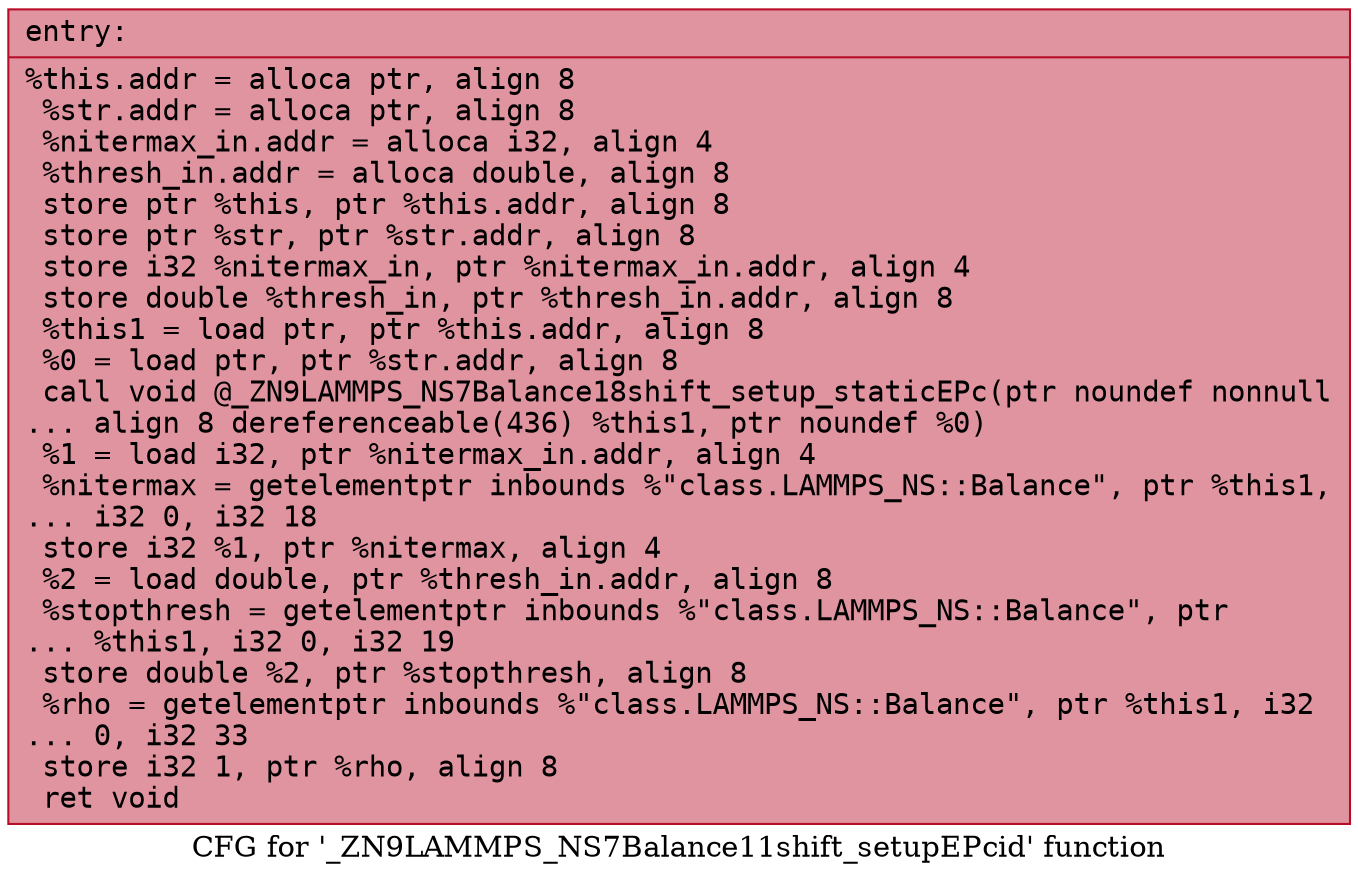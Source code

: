 digraph "CFG for '_ZN9LAMMPS_NS7Balance11shift_setupEPcid' function" {
	label="CFG for '_ZN9LAMMPS_NS7Balance11shift_setupEPcid' function";

	Node0x560a89668770 [shape=record,color="#b70d28ff", style=filled, fillcolor="#b70d2870" fontname="Courier",label="{entry:\l|  %this.addr = alloca ptr, align 8\l  %str.addr = alloca ptr, align 8\l  %nitermax_in.addr = alloca i32, align 4\l  %thresh_in.addr = alloca double, align 8\l  store ptr %this, ptr %this.addr, align 8\l  store ptr %str, ptr %str.addr, align 8\l  store i32 %nitermax_in, ptr %nitermax_in.addr, align 4\l  store double %thresh_in, ptr %thresh_in.addr, align 8\l  %this1 = load ptr, ptr %this.addr, align 8\l  %0 = load ptr, ptr %str.addr, align 8\l  call void @_ZN9LAMMPS_NS7Balance18shift_setup_staticEPc(ptr noundef nonnull\l... align 8 dereferenceable(436) %this1, ptr noundef %0)\l  %1 = load i32, ptr %nitermax_in.addr, align 4\l  %nitermax = getelementptr inbounds %\"class.LAMMPS_NS::Balance\", ptr %this1,\l... i32 0, i32 18\l  store i32 %1, ptr %nitermax, align 4\l  %2 = load double, ptr %thresh_in.addr, align 8\l  %stopthresh = getelementptr inbounds %\"class.LAMMPS_NS::Balance\", ptr\l... %this1, i32 0, i32 19\l  store double %2, ptr %stopthresh, align 8\l  %rho = getelementptr inbounds %\"class.LAMMPS_NS::Balance\", ptr %this1, i32\l... 0, i32 33\l  store i32 1, ptr %rho, align 8\l  ret void\l}"];
}
